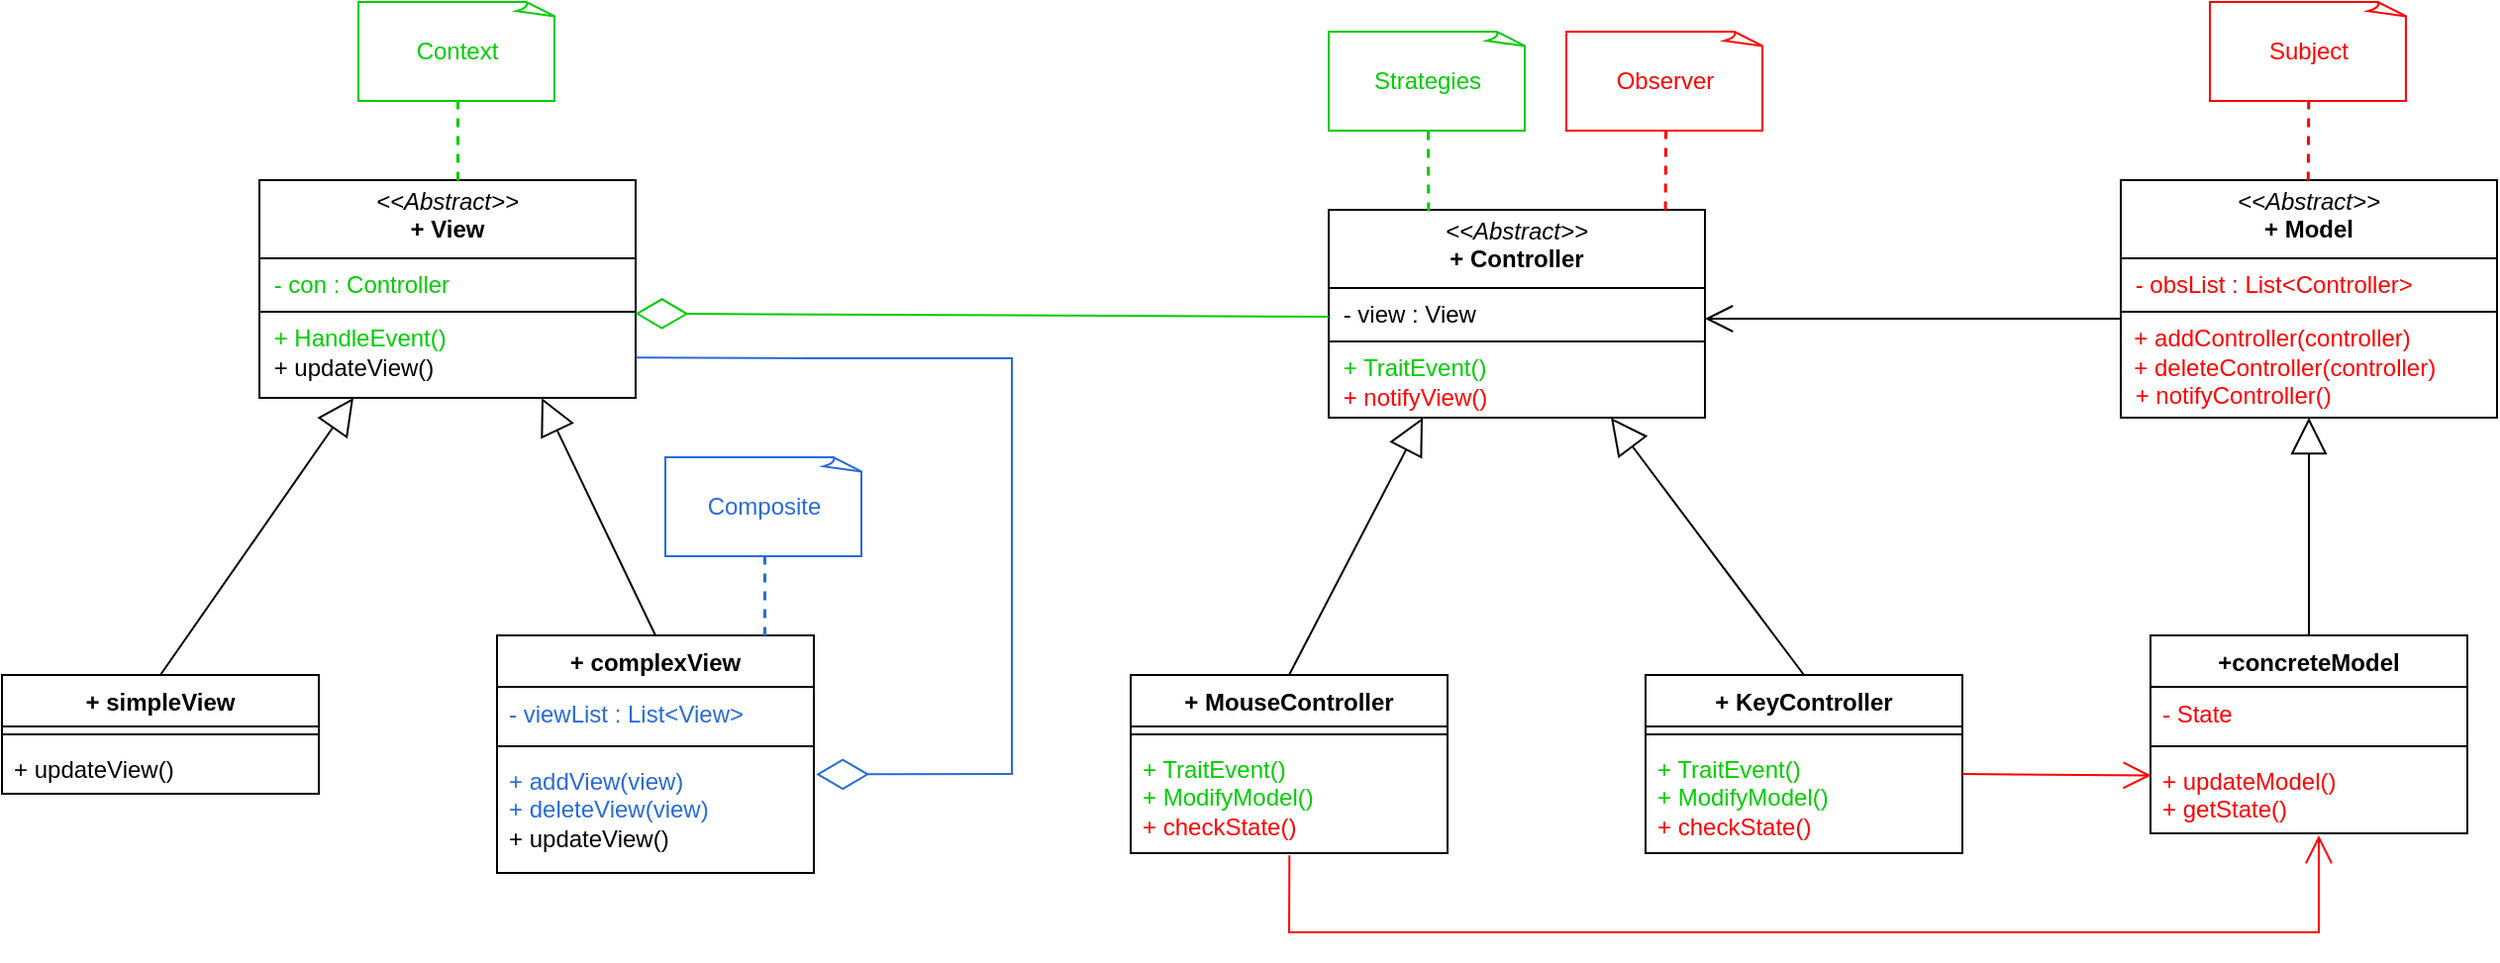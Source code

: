 <mxfile version="26.2.2">
  <diagram name="Page-1" id="7hRWCEBqFAPLvH1NTwiv">
    <mxGraphModel dx="1538" dy="636" grid="1" gridSize="10" guides="1" tooltips="1" connect="1" arrows="1" fold="1" page="1" pageScale="1" pageWidth="570" pageHeight="940" math="0" shadow="0">
      <root>
        <mxCell id="0" />
        <mxCell id="1" parent="0" />
        <mxCell id="5yFlR-ZElDVHn4iCH6Yo-45" value="&lt;p style=&quot;margin:0px;margin-top:4px;text-align:center;&quot;&gt;&lt;i&gt;&amp;lt;&amp;lt;Abstract&amp;gt;&amp;gt;&lt;/i&gt;&lt;br&gt;&lt;b&gt;+ Controller&lt;/b&gt;&lt;/p&gt;&lt;hr size=&quot;1&quot; style=&quot;border-style:solid;&quot;&gt;&lt;p style=&quot;margin:0px;margin-left:4px;&quot;&gt;&amp;nbsp;- view : View&lt;/p&gt;&lt;hr size=&quot;1&quot; style=&quot;border-style:solid;&quot;&gt;&lt;p style=&quot;margin:0px;margin-left:4px;&quot;&gt;&lt;font style=&quot;color: rgb(0, 204, 0);&quot;&gt;&amp;nbsp;+ TraitEvent()&lt;/font&gt;&lt;/p&gt;&lt;p style=&quot;margin:0px;margin-left:4px;&quot;&gt;&lt;font style=&quot;color: rgb(255, 0, 0);&quot;&gt;&amp;nbsp;+ notifyView()&lt;/font&gt;&lt;/p&gt;" style="verticalAlign=top;align=left;overflow=fill;html=1;whiteSpace=wrap;fillColor=none;" parent="1" vertex="1">
          <mxGeometry x="520" y="115" width="190" height="105" as="geometry" />
        </mxCell>
        <mxCell id="5yFlR-ZElDVHn4iCH6Yo-46" value="+ MouseController" style="swimlane;fontStyle=1;align=center;verticalAlign=top;childLayout=stackLayout;horizontal=1;startSize=26;horizontalStack=0;resizeParent=1;resizeParentMax=0;resizeLast=0;collapsible=1;marginBottom=0;whiteSpace=wrap;html=1;fillColor=none;" parent="1" vertex="1">
          <mxGeometry x="420" y="350" width="160" height="90" as="geometry" />
        </mxCell>
        <mxCell id="5yFlR-ZElDVHn4iCH6Yo-47" value="" style="line;strokeWidth=1;fillColor=none;align=left;verticalAlign=middle;spacingTop=-1;spacingLeft=3;spacingRight=3;rotatable=0;labelPosition=right;points=[];portConstraint=eastwest;strokeColor=inherit;" parent="5yFlR-ZElDVHn4iCH6Yo-46" vertex="1">
          <mxGeometry y="26" width="160" height="8" as="geometry" />
        </mxCell>
        <mxCell id="5yFlR-ZElDVHn4iCH6Yo-48" value="&lt;font style=&quot;color: rgb(0, 204, 0);&quot;&gt;+ TraitEvent()&lt;/font&gt;&lt;div&gt;&lt;font style=&quot;color: rgb(0, 204, 0);&quot;&gt;+ ModifyModel()&lt;/font&gt;&lt;/div&gt;&lt;div&gt;&lt;font style=&quot;color: rgb(0, 204, 0);&quot;&gt;&lt;span style=&quot;color: rgb(255, 0, 0);&quot;&gt;+ checkState()&lt;/span&gt;&lt;/font&gt;&lt;/div&gt;" style="text;strokeColor=none;fillColor=none;align=left;verticalAlign=top;spacingLeft=4;spacingRight=4;overflow=hidden;rotatable=0;points=[[0,0.5],[1,0.5]];portConstraint=eastwest;whiteSpace=wrap;html=1;" parent="5yFlR-ZElDVHn4iCH6Yo-46" vertex="1">
          <mxGeometry y="34" width="160" height="56" as="geometry" />
        </mxCell>
        <mxCell id="5yFlR-ZElDVHn4iCH6Yo-49" value="+ KeyController" style="swimlane;fontStyle=1;align=center;verticalAlign=top;childLayout=stackLayout;horizontal=1;startSize=26;horizontalStack=0;resizeParent=1;resizeParentMax=0;resizeLast=0;collapsible=1;marginBottom=0;whiteSpace=wrap;html=1;fillColor=none;" parent="1" vertex="1">
          <mxGeometry x="680" y="350" width="160" height="90" as="geometry" />
        </mxCell>
        <mxCell id="5yFlR-ZElDVHn4iCH6Yo-50" value="" style="line;strokeWidth=1;fillColor=none;align=left;verticalAlign=middle;spacingTop=-1;spacingLeft=3;spacingRight=3;rotatable=0;labelPosition=right;points=[];portConstraint=eastwest;strokeColor=inherit;" parent="5yFlR-ZElDVHn4iCH6Yo-49" vertex="1">
          <mxGeometry y="26" width="160" height="8" as="geometry" />
        </mxCell>
        <mxCell id="5yFlR-ZElDVHn4iCH6Yo-51" value="&lt;font style=&quot;color: rgb(0, 204, 0);&quot;&gt;+ TraitEvent()&lt;/font&gt;&lt;div&gt;&lt;font style=&quot;color: rgb(0, 204, 0);&quot;&gt;+ ModifyModel()&lt;/font&gt;&lt;/div&gt;&lt;div&gt;&lt;font style=&quot;color: rgb(255, 0, 0);&quot;&gt;+ checkState()&lt;/font&gt;&lt;/div&gt;" style="text;strokeColor=none;fillColor=none;align=left;verticalAlign=top;spacingLeft=4;spacingRight=4;overflow=hidden;rotatable=0;points=[[0,0.5],[1,0.5]];portConstraint=eastwest;whiteSpace=wrap;html=1;" parent="5yFlR-ZElDVHn4iCH6Yo-49" vertex="1">
          <mxGeometry y="34" width="160" height="56" as="geometry" />
        </mxCell>
        <mxCell id="5yFlR-ZElDVHn4iCH6Yo-52" value="" style="endArrow=block;endFill=0;endSize=16;html=1;rounded=0;exitX=0.5;exitY=0;exitDx=0;exitDy=0;entryX=0.25;entryY=1;entryDx=0;entryDy=0;" parent="1" source="5yFlR-ZElDVHn4iCH6Yo-46" target="5yFlR-ZElDVHn4iCH6Yo-45" edge="1">
          <mxGeometry width="160" relative="1" as="geometry">
            <mxPoint x="310" y="260" as="sourcePoint" />
            <mxPoint x="470" y="260" as="targetPoint" />
          </mxGeometry>
        </mxCell>
        <mxCell id="5yFlR-ZElDVHn4iCH6Yo-53" value="" style="endArrow=block;endFill=0;endSize=16;html=1;rounded=0;exitX=0.5;exitY=0;exitDx=0;exitDy=0;entryX=0.75;entryY=1;entryDx=0;entryDy=0;" parent="1" source="5yFlR-ZElDVHn4iCH6Yo-49" target="5yFlR-ZElDVHn4iCH6Yo-45" edge="1">
          <mxGeometry width="160" relative="1" as="geometry">
            <mxPoint x="573" y="290" as="sourcePoint" />
            <mxPoint x="510" y="200" as="targetPoint" />
          </mxGeometry>
        </mxCell>
        <mxCell id="5yFlR-ZElDVHn4iCH6Yo-54" value="&lt;p style=&quot;margin:0px;margin-top:4px;text-align:center;&quot;&gt;&lt;font style=&quot;color: rgb(0, 0, 0);&quot;&gt;&lt;i style=&quot;&quot;&gt;&amp;lt;&amp;lt;Abstract&amp;gt;&amp;gt;&lt;/i&gt;&lt;br&gt;&lt;b style=&quot;&quot;&gt;+ View&lt;/b&gt;&lt;/font&gt;&lt;/p&gt;&lt;hr size=&quot;1&quot; style=&quot;border-style:solid;&quot;&gt;&lt;p style=&quot;margin:0px;margin-left:4px;&quot;&gt;&lt;font style=&quot;color: rgb(0, 204, 0);&quot;&gt;&amp;nbsp;&lt;font style=&quot;color: rgb(0, 204, 0);&quot;&gt;- con : Controller&lt;/font&gt;&lt;/font&gt;&lt;/p&gt;&lt;hr size=&quot;1&quot; style=&quot;border-style:solid;&quot;&gt;&lt;p style=&quot;margin:0px;margin-left:4px;&quot;&gt;&lt;font style=&quot;color: rgb(0, 204, 0);&quot;&gt;&amp;nbsp;+ HandleEvent()&lt;/font&gt;&lt;/p&gt;&lt;p style=&quot;margin:0px;margin-left:4px;&quot;&gt;&lt;font style=&quot;color: rgb(0, 0, 0);&quot;&gt;&amp;nbsp;+ updateView()&lt;/font&gt;&lt;/p&gt;" style="verticalAlign=top;align=left;overflow=fill;html=1;whiteSpace=wrap;fillColor=none;" parent="1" vertex="1">
          <mxGeometry x="-20" y="100" width="190" height="110" as="geometry" />
        </mxCell>
        <mxCell id="5yFlR-ZElDVHn4iCH6Yo-55" value="+ simpleView" style="swimlane;fontStyle=1;align=center;verticalAlign=top;childLayout=stackLayout;horizontal=1;startSize=26;horizontalStack=0;resizeParent=1;resizeParentMax=0;resizeLast=0;collapsible=1;marginBottom=0;whiteSpace=wrap;html=1;fillColor=none;" parent="1" vertex="1">
          <mxGeometry x="-150" y="350" width="160" height="60" as="geometry" />
        </mxCell>
        <mxCell id="5yFlR-ZElDVHn4iCH6Yo-56" value="" style="line;strokeWidth=1;fillColor=none;align=left;verticalAlign=middle;spacingTop=-1;spacingLeft=3;spacingRight=3;rotatable=0;labelPosition=right;points=[];portConstraint=eastwest;strokeColor=inherit;" parent="5yFlR-ZElDVHn4iCH6Yo-55" vertex="1">
          <mxGeometry y="26" width="160" height="8" as="geometry" />
        </mxCell>
        <mxCell id="5yFlR-ZElDVHn4iCH6Yo-57" value="&lt;font style=&quot;color: rgb(0, 0, 0);&quot;&gt;+ updateView()&lt;/font&gt;" style="text;strokeColor=none;fillColor=none;align=left;verticalAlign=top;spacingLeft=4;spacingRight=4;overflow=hidden;rotatable=0;points=[[0,0.5],[1,0.5]];portConstraint=eastwest;whiteSpace=wrap;html=1;" parent="5yFlR-ZElDVHn4iCH6Yo-55" vertex="1">
          <mxGeometry y="34" width="160" height="26" as="geometry" />
        </mxCell>
        <mxCell id="5yFlR-ZElDVHn4iCH6Yo-58" value="+ complexView" style="swimlane;fontStyle=1;align=center;verticalAlign=top;childLayout=stackLayout;horizontal=1;startSize=26;horizontalStack=0;resizeParent=1;resizeParentMax=0;resizeLast=0;collapsible=1;marginBottom=0;whiteSpace=wrap;html=1;fillColor=none;" parent="1" vertex="1">
          <mxGeometry x="100" y="330" width="160" height="120" as="geometry" />
        </mxCell>
        <mxCell id="5yFlR-ZElDVHn4iCH6Yo-59" value="&lt;font style=&quot;color: light-dark(rgb(40, 107, 215), rgb(237, 237, 237));&quot;&gt;- viewList : List&amp;lt;View&amp;gt;&lt;/font&gt;" style="text;strokeColor=none;fillColor=none;align=left;verticalAlign=top;spacingLeft=4;spacingRight=4;overflow=hidden;rotatable=0;points=[[0,0.5],[1,0.5]];portConstraint=eastwest;whiteSpace=wrap;html=1;" parent="5yFlR-ZElDVHn4iCH6Yo-58" vertex="1">
          <mxGeometry y="26" width="160" height="26" as="geometry" />
        </mxCell>
        <mxCell id="5yFlR-ZElDVHn4iCH6Yo-60" value="" style="line;strokeWidth=1;fillColor=none;align=left;verticalAlign=middle;spacingTop=-1;spacingLeft=3;spacingRight=3;rotatable=0;labelPosition=right;points=[];portConstraint=eastwest;strokeColor=inherit;" parent="5yFlR-ZElDVHn4iCH6Yo-58" vertex="1">
          <mxGeometry y="52" width="160" height="8" as="geometry" />
        </mxCell>
        <mxCell id="5yFlR-ZElDVHn4iCH6Yo-61" value="&lt;div&gt;&lt;font style=&quot;color: rgb(40, 107, 215);&quot;&gt;+ addView(view)&lt;/font&gt;&lt;/div&gt;&lt;div&gt;&lt;font style=&quot;color: rgb(40, 107, 215);&quot;&gt;+ deleteView(view)&lt;/font&gt;&lt;/div&gt;&lt;font style=&quot;color: rgb(0, 0, 0);&quot;&gt;+ updateView()&lt;/font&gt;" style="text;strokeColor=none;fillColor=none;align=left;verticalAlign=top;spacingLeft=4;spacingRight=4;overflow=hidden;rotatable=0;points=[[0,0.5],[1,0.5]];portConstraint=eastwest;whiteSpace=wrap;html=1;" parent="5yFlR-ZElDVHn4iCH6Yo-58" vertex="1">
          <mxGeometry y="60" width="160" height="60" as="geometry" />
        </mxCell>
        <mxCell id="5yFlR-ZElDVHn4iCH6Yo-62" value="" style="endArrow=block;endFill=0;endSize=16;html=1;rounded=0;exitX=0.5;exitY=0;exitDx=0;exitDy=0;entryX=0.25;entryY=1;entryDx=0;entryDy=0;" parent="1" source="5yFlR-ZElDVHn4iCH6Yo-55" target="5yFlR-ZElDVHn4iCH6Yo-54" edge="1">
          <mxGeometry width="160" relative="1" as="geometry">
            <mxPoint x="-78" y="330" as="sourcePoint" />
            <mxPoint x="10" y="255" as="targetPoint" />
          </mxGeometry>
        </mxCell>
        <mxCell id="5yFlR-ZElDVHn4iCH6Yo-63" value="" style="endArrow=block;endFill=0;endSize=16;html=1;rounded=0;exitX=0.5;exitY=0;exitDx=0;exitDy=0;entryX=0.75;entryY=1;entryDx=0;entryDy=0;" parent="1" source="5yFlR-ZElDVHn4iCH6Yo-58" target="5yFlR-ZElDVHn4iCH6Yo-54" edge="1">
          <mxGeometry width="160" relative="1" as="geometry">
            <mxPoint x="38" y="360" as="sourcePoint" />
            <mxPoint x="-60" y="220" as="targetPoint" />
          </mxGeometry>
        </mxCell>
        <mxCell id="5yFlR-ZElDVHn4iCH6Yo-64" value="" style="endArrow=diamondThin;endFill=0;endSize=24;html=1;rounded=0;entryX=0.999;entryY=0.613;entryDx=0;entryDy=0;entryPerimeter=0;strokeColor=#00CC00;" parent="1" target="5yFlR-ZElDVHn4iCH6Yo-54" edge="1">
          <mxGeometry width="160" relative="1" as="geometry">
            <mxPoint x="520" y="169" as="sourcePoint" />
            <mxPoint x="38" y="220" as="targetPoint" />
          </mxGeometry>
        </mxCell>
        <mxCell id="5yFlR-ZElDVHn4iCH6Yo-65" value="" style="endArrow=diamondThin;endFill=0;endSize=24;html=1;rounded=0;entryX=1.007;entryY=0.17;entryDx=0;entryDy=0;entryPerimeter=0;exitX=1.001;exitY=0.815;exitDx=0;exitDy=0;exitPerimeter=0;fillColor=#b1ddf0;strokeColor=#286BD7;" parent="1" source="5yFlR-ZElDVHn4iCH6Yo-54" target="5yFlR-ZElDVHn4iCH6Yo-61" edge="1">
          <mxGeometry width="160" relative="1" as="geometry">
            <mxPoint x="360" y="190" as="sourcePoint" />
            <mxPoint x="270" y="390" as="targetPoint" />
            <Array as="points">
              <mxPoint x="260" y="190" />
              <mxPoint x="360" y="190" />
              <mxPoint x="360" y="400" />
            </Array>
          </mxGeometry>
        </mxCell>
        <mxCell id="5yFlR-ZElDVHn4iCH6Yo-66" value="&lt;font style=&quot;color: rgb(255, 0, 0);&quot;&gt;Observer&lt;/font&gt;" style="whiteSpace=wrap;html=1;shape=mxgraph.basic.document;fillColor=none;strokeColor=#FF0000;" parent="1" vertex="1">
          <mxGeometry x="640" y="25" width="100" height="50" as="geometry" />
        </mxCell>
        <mxCell id="5yFlR-ZElDVHn4iCH6Yo-67" value="&lt;font color=&quot;#00cc00&quot;&gt;Context&lt;/font&gt;" style="whiteSpace=wrap;html=1;shape=mxgraph.basic.document;fillColor=none;strokeColor=#00CC00;" parent="1" vertex="1">
          <mxGeometry x="30" y="10" width="100" height="50" as="geometry" />
        </mxCell>
        <mxCell id="5yFlR-ZElDVHn4iCH6Yo-68" value="&lt;font color=&quot;#00cc00&quot;&gt;Strategies&lt;/font&gt;" style="whiteSpace=wrap;html=1;shape=mxgraph.basic.document;fillColor=none;strokeColor=#00CC00;" parent="1" vertex="1">
          <mxGeometry x="520" y="25" width="100" height="50" as="geometry" />
        </mxCell>
        <mxCell id="5yFlR-ZElDVHn4iCH6Yo-69" value="&lt;font color=&quot;#286bd7&quot;&gt;Composite&lt;/font&gt;" style="whiteSpace=wrap;html=1;shape=mxgraph.basic.document;fillColor=none;strokeColor=#286BD7;" parent="1" vertex="1">
          <mxGeometry x="185" y="240" width="100" height="50" as="geometry" />
        </mxCell>
        <mxCell id="5yFlR-ZElDVHn4iCH6Yo-70" value="" style="endArrow=none;html=1;strokeColor=#286BD7;bendable=1;rounded=0;endFill=0;endSize=4;startArrow=none;startFill=0;startSize=4;jumpStyle=none;jumpSize=0;targetPerimeterSpacing=15;dashed=1;strokeWidth=1.5;entryX=0.5;entryY=1;entryDx=0;entryDy=0;entryPerimeter=0;" parent="1" target="5yFlR-ZElDVHn4iCH6Yo-69" edge="1">
          <mxGeometry width="50" height="50" relative="1" as="geometry">
            <mxPoint x="235" y="330" as="sourcePoint" />
            <mxPoint x="200" y="270" as="targetPoint" />
          </mxGeometry>
        </mxCell>
        <mxCell id="5yFlR-ZElDVHn4iCH6Yo-71" value="" style="endArrow=none;html=1;strokeColor=#00CC00;bendable=0;rounded=0;endFill=0;endSize=4;startArrow=none;startFill=0;startSize=4;jumpStyle=none;jumpSize=0;targetPerimeterSpacing=15;dashed=1;strokeWidth=1.5;entryX=0.5;entryY=1;entryDx=0;entryDy=0;entryPerimeter=0;exitX=0.264;exitY=0.005;exitDx=0;exitDy=0;exitPerimeter=0;" parent="1" source="5yFlR-ZElDVHn4iCH6Yo-45" target="5yFlR-ZElDVHn4iCH6Yo-68" edge="1">
          <mxGeometry width="50" height="50" relative="1" as="geometry">
            <mxPoint x="570" y="110" as="sourcePoint" />
            <mxPoint x="619.78" y="75" as="targetPoint" />
          </mxGeometry>
        </mxCell>
        <mxCell id="5yFlR-ZElDVHn4iCH6Yo-72" value="" style="endArrow=none;html=1;strokeColor=#00CC00;bendable=0;rounded=0;endFill=0;endSize=4;startArrow=none;startFill=0;startSize=4;jumpStyle=none;jumpSize=0;targetPerimeterSpacing=15;dashed=1;strokeWidth=1.5;entryX=0.5;entryY=1;entryDx=0;entryDy=0;entryPerimeter=0;" parent="1" target="5yFlR-ZElDVHn4iCH6Yo-67" edge="1">
          <mxGeometry width="50" height="50" relative="1" as="geometry">
            <mxPoint x="80" y="100" as="sourcePoint" />
            <mxPoint x="10.22" y="60" as="targetPoint" />
          </mxGeometry>
        </mxCell>
        <mxCell id="5yFlR-ZElDVHn4iCH6Yo-73" value="" style="endArrow=none;html=1;strokeColor=#FF0000;bendable=0;rounded=0;endFill=0;endSize=4;startArrow=none;startFill=0;startSize=4;jumpStyle=none;jumpSize=0;targetPerimeterSpacing=15;dashed=1;strokeWidth=1.5;entryX=0.5;entryY=1;entryDx=0;entryDy=0;entryPerimeter=0;" parent="1" edge="1">
          <mxGeometry width="50" height="50" relative="1" as="geometry">
            <mxPoint x="689.8" y="115" as="sourcePoint" />
            <mxPoint x="690.02" y="75" as="targetPoint" />
          </mxGeometry>
        </mxCell>
        <mxCell id="5yFlR-ZElDVHn4iCH6Yo-74" value="" style="group" parent="1" vertex="1" connectable="0">
          <mxGeometry x="920" y="10" width="190" height="420" as="geometry" />
        </mxCell>
        <mxCell id="5yFlR-ZElDVHn4iCH6Yo-75" value="&lt;p style=&quot;margin:0px;margin-top:4px;text-align:center;&quot;&gt;&lt;i&gt;&amp;lt;&amp;lt;Abstract&amp;gt;&amp;gt;&lt;/i&gt;&lt;br&gt;&lt;b&gt;+ Model&lt;/b&gt;&lt;/p&gt;&lt;hr size=&quot;1&quot; style=&quot;border-style:solid;&quot;&gt;&lt;p style=&quot;margin:0px;margin-left:4px;&quot;&gt;&lt;font style=&quot;color: rgb(255, 0, 0);&quot;&gt;&amp;nbsp;- obsList : List&amp;lt;Controller&amp;gt;&lt;/font&gt;&lt;/p&gt;&lt;hr size=&quot;1&quot; style=&quot;border-style:solid;&quot;&gt;&lt;div&gt;&amp;nbsp; &lt;font style=&quot;color: rgb(255, 0, 0);&quot;&gt;+ addController(controller)&lt;/font&gt;&lt;/div&gt;&lt;div&gt;&lt;font style=&quot;color: rgb(255, 0, 0);&quot;&gt;&amp;nbsp; + deleteController(controller)&lt;/font&gt;&lt;/div&gt;&lt;p style=&quot;margin:0px;margin-left:4px;&quot;&gt;&lt;font style=&quot;color: rgb(255, 0, 0);&quot;&gt;&amp;nbsp;+ notifyController()&lt;/font&gt;&lt;/p&gt;" style="verticalAlign=top;align=left;overflow=fill;html=1;whiteSpace=wrap;fillColor=none;" parent="5yFlR-ZElDVHn4iCH6Yo-74" vertex="1">
          <mxGeometry y="90" width="190" height="120" as="geometry" />
        </mxCell>
        <mxCell id="5yFlR-ZElDVHn4iCH6Yo-76" value="&lt;div style=&quot;text-align: start;&quot;&gt;&lt;span style=&quot;background-color: transparent; color: light-dark(rgb(0, 0, 0), rgb(255, 255, 255));&quot;&gt;+concreteModel&lt;/span&gt;&lt;/div&gt;" style="swimlane;fontStyle=1;align=center;verticalAlign=top;childLayout=stackLayout;horizontal=1;startSize=26;horizontalStack=0;resizeParent=1;resizeParentMax=0;resizeLast=0;collapsible=1;marginBottom=0;whiteSpace=wrap;html=1;fillColor=none;" parent="5yFlR-ZElDVHn4iCH6Yo-74" vertex="1">
          <mxGeometry x="15" y="320" width="160" height="100" as="geometry" />
        </mxCell>
        <mxCell id="5yFlR-ZElDVHn4iCH6Yo-77" value="&lt;font style=&quot;color: rgb(255, 0, 0);&quot;&gt;- State&lt;/font&gt;" style="text;strokeColor=none;fillColor=none;align=left;verticalAlign=top;spacingLeft=4;spacingRight=4;overflow=hidden;rotatable=0;points=[[0,0.5],[1,0.5]];portConstraint=eastwest;whiteSpace=wrap;html=1;" parent="5yFlR-ZElDVHn4iCH6Yo-76" vertex="1">
          <mxGeometry y="26" width="160" height="26" as="geometry" />
        </mxCell>
        <mxCell id="5yFlR-ZElDVHn4iCH6Yo-78" value="" style="line;strokeWidth=1;fillColor=none;align=left;verticalAlign=middle;spacingTop=-1;spacingLeft=3;spacingRight=3;rotatable=0;labelPosition=right;points=[];portConstraint=eastwest;strokeColor=inherit;" parent="5yFlR-ZElDVHn4iCH6Yo-76" vertex="1">
          <mxGeometry y="52" width="160" height="8" as="geometry" />
        </mxCell>
        <mxCell id="5yFlR-ZElDVHn4iCH6Yo-79" value="&lt;font style=&quot;color: rgb(255, 0, 0);&quot;&gt;+ updateModel()&lt;/font&gt;&lt;div&gt;&lt;font style=&quot;color: rgb(255, 0, 0);&quot;&gt;+ getState()&lt;/font&gt;&lt;/div&gt;" style="text;strokeColor=none;fillColor=none;align=left;verticalAlign=top;spacingLeft=4;spacingRight=4;overflow=hidden;rotatable=0;points=[[0,0.5],[1,0.5]];portConstraint=eastwest;whiteSpace=wrap;html=1;" parent="5yFlR-ZElDVHn4iCH6Yo-76" vertex="1">
          <mxGeometry y="60" width="160" height="40" as="geometry" />
        </mxCell>
        <mxCell id="5yFlR-ZElDVHn4iCH6Yo-80" value="" style="endArrow=block;endFill=0;endSize=16;html=1;rounded=0;exitX=0.5;exitY=0;exitDx=0;exitDy=0;entryX=0.5;entryY=1;entryDx=0;entryDy=0;" parent="5yFlR-ZElDVHn4iCH6Yo-74" source="5yFlR-ZElDVHn4iCH6Yo-76" target="5yFlR-ZElDVHn4iCH6Yo-75" edge="1">
          <mxGeometry width="160" relative="1" as="geometry">
            <mxPoint x="370" y="350" as="sourcePoint" />
            <mxPoint x="468" y="210" as="targetPoint" />
          </mxGeometry>
        </mxCell>
        <mxCell id="5yFlR-ZElDVHn4iCH6Yo-81" value="&lt;font color=&quot;#ff0000&quot;&gt;Subject&lt;/font&gt;" style="whiteSpace=wrap;html=1;shape=mxgraph.basic.document;fillColor=none;strokeColor=#FF0000;" parent="5yFlR-ZElDVHn4iCH6Yo-74" vertex="1">
          <mxGeometry x="45" width="100" height="50" as="geometry" />
        </mxCell>
        <mxCell id="5yFlR-ZElDVHn4iCH6Yo-82" value="" style="endArrow=none;html=1;strokeColor=#FF0000;bendable=0;rounded=0;endFill=0;endSize=4;startArrow=none;startFill=0;startSize=4;jumpStyle=none;jumpSize=0;targetPerimeterSpacing=15;dashed=1;strokeWidth=1.5;entryX=0.5;entryY=1;entryDx=0;entryDy=0;entryPerimeter=0;" parent="5yFlR-ZElDVHn4iCH6Yo-74" edge="1">
          <mxGeometry width="50" height="50" relative="1" as="geometry">
            <mxPoint x="94.41" y="90" as="sourcePoint" />
            <mxPoint x="94.63" y="50" as="targetPoint" />
          </mxGeometry>
        </mxCell>
        <mxCell id="5yFlR-ZElDVHn4iCH6Yo-83" value="" style="endArrow=open;endFill=1;endSize=12;html=1;rounded=0;" parent="1" edge="1">
          <mxGeometry width="160" relative="1" as="geometry">
            <mxPoint x="920" y="170" as="sourcePoint" />
            <mxPoint x="710" y="170" as="targetPoint" />
          </mxGeometry>
        </mxCell>
        <mxCell id="5yFlR-ZElDVHn4iCH6Yo-84" value="" style="endArrow=open;endFill=1;endSize=12;html=1;rounded=0;strokeColor=#FF0000;entryX=0.002;entryY=0.269;entryDx=0;entryDy=0;entryPerimeter=0;" parent="1" target="5yFlR-ZElDVHn4iCH6Yo-79" edge="1">
          <mxGeometry width="160" relative="1" as="geometry">
            <mxPoint x="840" y="400" as="sourcePoint" />
            <mxPoint x="930" y="400" as="targetPoint" />
          </mxGeometry>
        </mxCell>
        <mxCell id="5yFlR-ZElDVHn4iCH6Yo-85" value="" style="endArrow=open;endFill=1;endSize=12;html=1;rounded=0;strokeColor=#FF0000;exitX=0.501;exitY=1.019;exitDx=0;exitDy=0;exitPerimeter=0;" parent="1" source="5yFlR-ZElDVHn4iCH6Yo-48" edge="1">
          <mxGeometry width="160" relative="1" as="geometry">
            <mxPoint x="500" y="439" as="sourcePoint" />
            <mxPoint x="1020" y="431" as="targetPoint" />
            <Array as="points">
              <mxPoint x="500" y="480" />
              <mxPoint x="1020" y="480" />
            </Array>
          </mxGeometry>
        </mxCell>
      </root>
    </mxGraphModel>
  </diagram>
</mxfile>
